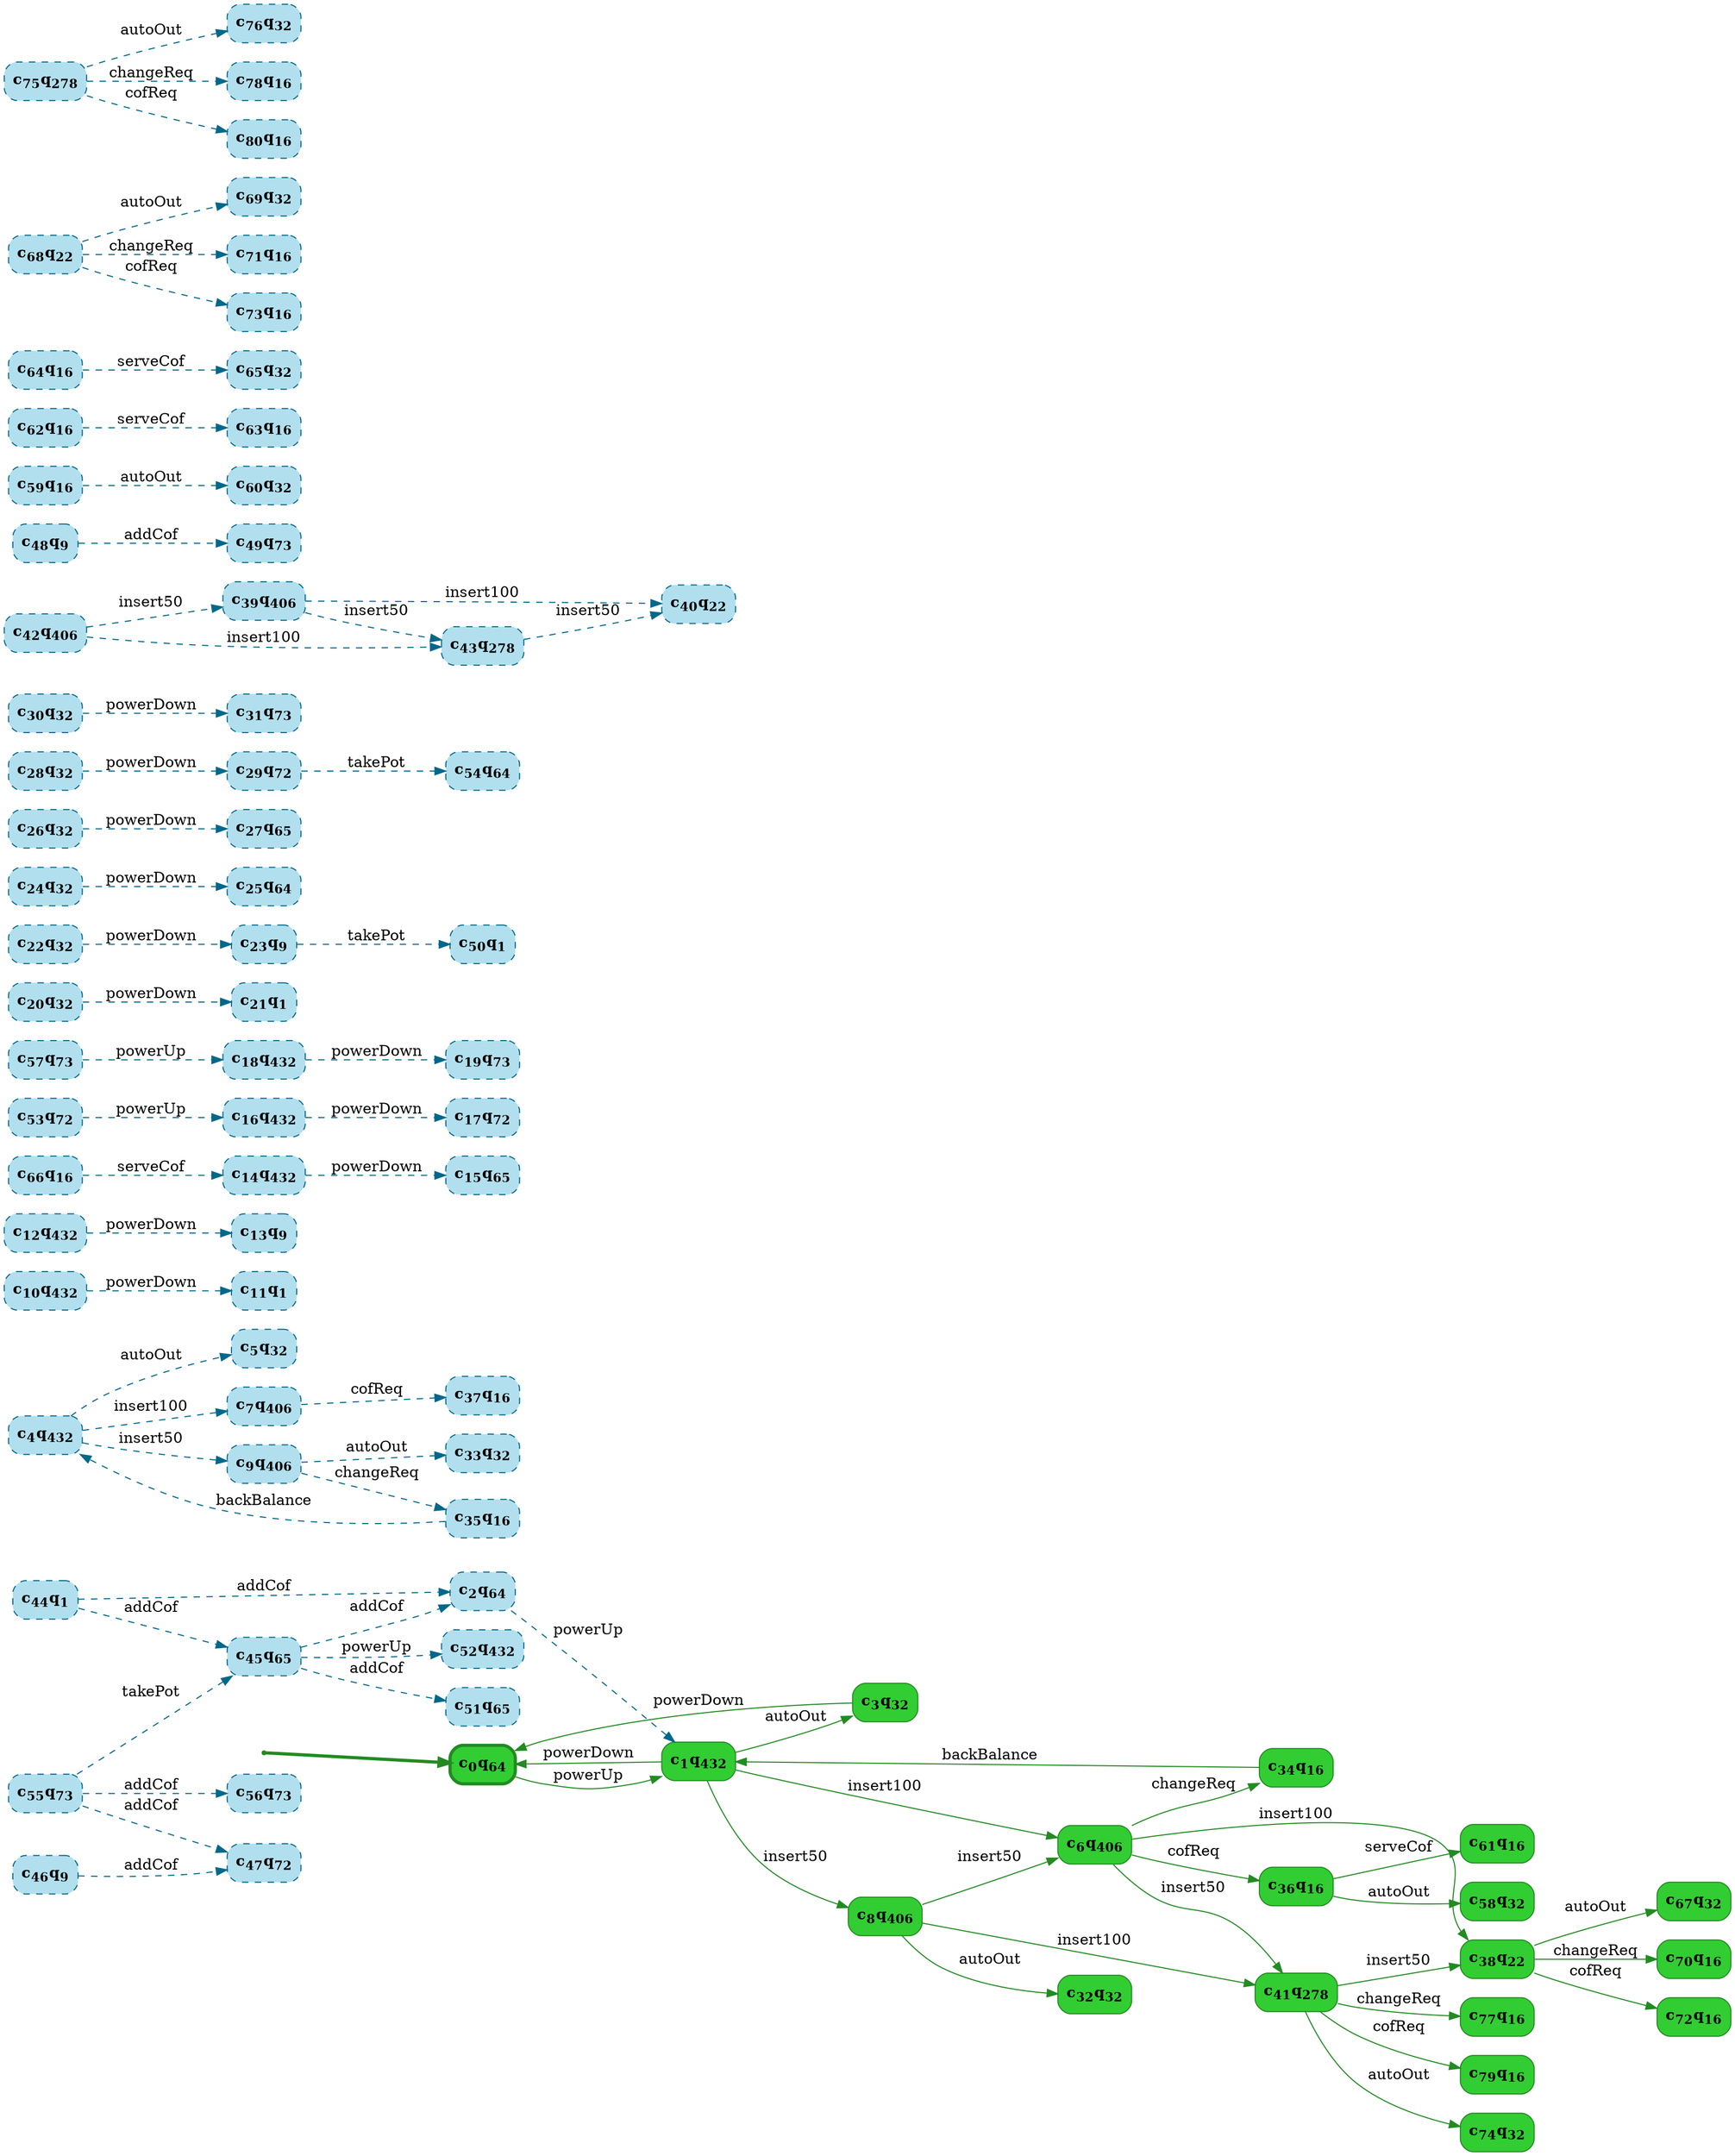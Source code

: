 digraph g {

	rankdir="LR"

	__invisible__[shape="point", color="forestgreen"]
	c0q64[label=<<b>c<sub>0</sub>q<sub>64</sub></b>>, shape="box", style="rounded, filled", fillcolor="limegreen", color="forestgreen", penwidth=3] // Initial
	c1q432[label=<<b>c<sub>1</sub>q<sub>432</sub></b>>, shape="box", style="rounded, filled", fillcolor="limegreen", color="forestgreen"]
	c3q32[label=<<b>c<sub>3</sub>q<sub>32</sub></b>>, shape="box", style="rounded, filled", fillcolor="limegreen", color="forestgreen"]
	c6q406[label=<<b>c<sub>6</sub>q<sub>406</sub></b>>, shape="box", style="rounded, filled", fillcolor="limegreen", color="forestgreen"]
	c34q16[label=<<b>c<sub>34</sub>q<sub>16</sub></b>>, shape="box", style="rounded, filled", fillcolor="limegreen", color="forestgreen"]
	c36q16[label=<<b>c<sub>36</sub>q<sub>16</sub></b>>, shape="box", style="rounded, filled", fillcolor="limegreen", color="forestgreen"]
	c58q32[label=<<b>c<sub>58</sub>q<sub>32</sub></b>>, shape="box", style="rounded, filled", fillcolor="limegreen", color="forestgreen"]
	c61q16[label=<<b>c<sub>61</sub>q<sub>16</sub></b>>, shape="box", style="rounded, filled", fillcolor="limegreen", color="forestgreen"]
	c38q22[label=<<b>c<sub>38</sub>q<sub>22</sub></b>>, shape="box", style="rounded, filled", fillcolor="limegreen", color="forestgreen"]
	c67q32[label=<<b>c<sub>67</sub>q<sub>32</sub></b>>, shape="box", style="rounded, filled", fillcolor="limegreen", color="forestgreen"]
	c70q16[label=<<b>c<sub>70</sub>q<sub>16</sub></b>>, shape="box", style="rounded, filled", fillcolor="limegreen", color="forestgreen"]
	c72q16[label=<<b>c<sub>72</sub>q<sub>16</sub></b>>, shape="box", style="rounded, filled", fillcolor="limegreen", color="forestgreen"]
	c41q278[label=<<b>c<sub>41</sub>q<sub>278</sub></b>>, shape="box", style="rounded, filled", fillcolor="limegreen", color="forestgreen"]
	c74q32[label=<<b>c<sub>74</sub>q<sub>32</sub></b>>, shape="box", style="rounded, filled", fillcolor="limegreen", color="forestgreen"]
	c77q16[label=<<b>c<sub>77</sub>q<sub>16</sub></b>>, shape="box", style="rounded, filled", fillcolor="limegreen", color="forestgreen"]
	c79q16[label=<<b>c<sub>79</sub>q<sub>16</sub></b>>, shape="box", style="rounded, filled", fillcolor="limegreen", color="forestgreen"]
	c8q406[label=<<b>c<sub>8</sub>q<sub>406</sub></b>>, shape="box", style="rounded, filled", fillcolor="limegreen", color="forestgreen"]
	c32q32[label=<<b>c<sub>32</sub>q<sub>32</sub></b>>, shape="box", style="rounded, filled", fillcolor="limegreen", color="forestgreen"]
	c2q64[label=<<b>c<sub>2</sub>q<sub>64</sub></b>>, shape="box", style="rounded, filled, dashed", fillcolor="lightblue2", color="deepskyblue4"]
	c4q432[label=<<b>c<sub>4</sub>q<sub>432</sub></b>>, shape="box", style="rounded, filled, dashed", fillcolor="lightblue2", color="deepskyblue4"]
	c5q32[label=<<b>c<sub>5</sub>q<sub>32</sub></b>>, shape="box", style="rounded, filled, dashed", fillcolor="lightblue2", color="deepskyblue4"]
	c7q406[label=<<b>c<sub>7</sub>q<sub>406</sub></b>>, shape="box", style="rounded, filled, dashed", fillcolor="lightblue2", color="deepskyblue4"]
	c9q406[label=<<b>c<sub>9</sub>q<sub>406</sub></b>>, shape="box", style="rounded, filled, dashed", fillcolor="lightblue2", color="deepskyblue4"]
	c10q432[label=<<b>c<sub>10</sub>q<sub>432</sub></b>>, shape="box", style="rounded, filled, dashed", fillcolor="lightblue2", color="deepskyblue4"]
	c11q1[label=<<b>c<sub>11</sub>q<sub>1</sub></b>>, shape="box", style="rounded, filled, dashed", fillcolor="lightblue2", color="deepskyblue4"]
	c12q432[label=<<b>c<sub>12</sub>q<sub>432</sub></b>>, shape="box", style="rounded, filled, dashed", fillcolor="lightblue2", color="deepskyblue4"]
	c13q9[label=<<b>c<sub>13</sub>q<sub>9</sub></b>>, shape="box", style="rounded, filled, dashed", fillcolor="lightblue2", color="deepskyblue4"]
	c14q432[label=<<b>c<sub>14</sub>q<sub>432</sub></b>>, shape="box", style="rounded, filled, dashed", fillcolor="lightblue2", color="deepskyblue4"]
	c15q65[label=<<b>c<sub>15</sub>q<sub>65</sub></b>>, shape="box", style="rounded, filled, dashed", fillcolor="lightblue2", color="deepskyblue4"]
	c16q432[label=<<b>c<sub>16</sub>q<sub>432</sub></b>>, shape="box", style="rounded, filled, dashed", fillcolor="lightblue2", color="deepskyblue4"]
	c17q72[label=<<b>c<sub>17</sub>q<sub>72</sub></b>>, shape="box", style="rounded, filled, dashed", fillcolor="lightblue2", color="deepskyblue4"]
	c18q432[label=<<b>c<sub>18</sub>q<sub>432</sub></b>>, shape="box", style="rounded, filled, dashed", fillcolor="lightblue2", color="deepskyblue4"]
	c19q73[label=<<b>c<sub>19</sub>q<sub>73</sub></b>>, shape="box", style="rounded, filled, dashed", fillcolor="lightblue2", color="deepskyblue4"]
	c20q32[label=<<b>c<sub>20</sub>q<sub>32</sub></b>>, shape="box", style="rounded, filled, dashed", fillcolor="lightblue2", color="deepskyblue4"]
	c21q1[label=<<b>c<sub>21</sub>q<sub>1</sub></b>>, shape="box", style="rounded, filled, dashed", fillcolor="lightblue2", color="deepskyblue4"]
	c22q32[label=<<b>c<sub>22</sub>q<sub>32</sub></b>>, shape="box", style="rounded, filled, dashed", fillcolor="lightblue2", color="deepskyblue4"]
	c23q9[label=<<b>c<sub>23</sub>q<sub>9</sub></b>>, shape="box", style="rounded, filled, dashed", fillcolor="lightblue2", color="deepskyblue4"]
	c24q32[label=<<b>c<sub>24</sub>q<sub>32</sub></b>>, shape="box", style="rounded, filled, dashed", fillcolor="lightblue2", color="deepskyblue4"]
	c25q64[label=<<b>c<sub>25</sub>q<sub>64</sub></b>>, shape="box", style="rounded, filled, dashed", fillcolor="lightblue2", color="deepskyblue4"]
	c26q32[label=<<b>c<sub>26</sub>q<sub>32</sub></b>>, shape="box", style="rounded, filled, dashed", fillcolor="lightblue2", color="deepskyblue4"]
	c27q65[label=<<b>c<sub>27</sub>q<sub>65</sub></b>>, shape="box", style="rounded, filled, dashed", fillcolor="lightblue2", color="deepskyblue4"]
	c28q32[label=<<b>c<sub>28</sub>q<sub>32</sub></b>>, shape="box", style="rounded, filled, dashed", fillcolor="lightblue2", color="deepskyblue4"]
	c29q72[label=<<b>c<sub>29</sub>q<sub>72</sub></b>>, shape="box", style="rounded, filled, dashed", fillcolor="lightblue2", color="deepskyblue4"]
	c30q32[label=<<b>c<sub>30</sub>q<sub>32</sub></b>>, shape="box", style="rounded, filled, dashed", fillcolor="lightblue2", color="deepskyblue4"]
	c31q73[label=<<b>c<sub>31</sub>q<sub>73</sub></b>>, shape="box", style="rounded, filled, dashed", fillcolor="lightblue2", color="deepskyblue4"]
	c33q32[label=<<b>c<sub>33</sub>q<sub>32</sub></b>>, shape="box", style="rounded, filled, dashed", fillcolor="lightblue2", color="deepskyblue4"]
	c35q16[label=<<b>c<sub>35</sub>q<sub>16</sub></b>>, shape="box", style="rounded, filled, dashed", fillcolor="lightblue2", color="deepskyblue4"]
	c37q16[label=<<b>c<sub>37</sub>q<sub>16</sub></b>>, shape="box", style="rounded, filled, dashed", fillcolor="lightblue2", color="deepskyblue4"]
	c39q406[label=<<b>c<sub>39</sub>q<sub>406</sub></b>>, shape="box", style="rounded, filled, dashed", fillcolor="lightblue2", color="deepskyblue4"]
	c40q22[label=<<b>c<sub>40</sub>q<sub>22</sub></b>>, shape="box", style="rounded, filled, dashed", fillcolor="lightblue2", color="deepskyblue4"]
	c42q406[label=<<b>c<sub>42</sub>q<sub>406</sub></b>>, shape="box", style="rounded, filled, dashed", fillcolor="lightblue2", color="deepskyblue4"]
	c43q278[label=<<b>c<sub>43</sub>q<sub>278</sub></b>>, shape="box", style="rounded, filled, dashed", fillcolor="lightblue2", color="deepskyblue4"]
	c44q1[label=<<b>c<sub>44</sub>q<sub>1</sub></b>>, shape="box", style="rounded, filled, dashed", fillcolor="lightblue2", color="deepskyblue4"]
	c45q65[label=<<b>c<sub>45</sub>q<sub>65</sub></b>>, shape="box", style="rounded, filled, dashed", fillcolor="lightblue2", color="deepskyblue4"]
	c46q9[label=<<b>c<sub>46</sub>q<sub>9</sub></b>>, shape="box", style="rounded, filled, dashed", fillcolor="lightblue2", color="deepskyblue4"]
	c47q72[label=<<b>c<sub>47</sub>q<sub>72</sub></b>>, shape="box", style="rounded, filled, dashed", fillcolor="lightblue2", color="deepskyblue4"]
	c48q9[label=<<b>c<sub>48</sub>q<sub>9</sub></b>>, shape="box", style="rounded, filled, dashed", fillcolor="lightblue2", color="deepskyblue4"]
	c49q73[label=<<b>c<sub>49</sub>q<sub>73</sub></b>>, shape="box", style="rounded, filled, dashed", fillcolor="lightblue2", color="deepskyblue4"]
	c50q1[label=<<b>c<sub>50</sub>q<sub>1</sub></b>>, shape="box", style="rounded, filled, dashed", fillcolor="lightblue2", color="deepskyblue4"]
	c51q65[label=<<b>c<sub>51</sub>q<sub>65</sub></b>>, shape="box", style="rounded, filled, dashed", fillcolor="lightblue2", color="deepskyblue4"]
	c52q432[label=<<b>c<sub>52</sub>q<sub>432</sub></b>>, shape="box", style="rounded, filled, dashed", fillcolor="lightblue2", color="deepskyblue4"]
	c53q72[label=<<b>c<sub>53</sub>q<sub>72</sub></b>>, shape="box", style="rounded, filled, dashed", fillcolor="lightblue2", color="deepskyblue4"]
	c54q64[label=<<b>c<sub>54</sub>q<sub>64</sub></b>>, shape="box", style="rounded, filled, dashed", fillcolor="lightblue2", color="deepskyblue4"]
	c55q73[label=<<b>c<sub>55</sub>q<sub>73</sub></b>>, shape="box", style="rounded, filled, dashed", fillcolor="lightblue2", color="deepskyblue4"]
	c56q73[label=<<b>c<sub>56</sub>q<sub>73</sub></b>>, shape="box", style="rounded, filled, dashed", fillcolor="lightblue2", color="deepskyblue4"]
	c57q73[label=<<b>c<sub>57</sub>q<sub>73</sub></b>>, shape="box", style="rounded, filled, dashed", fillcolor="lightblue2", color="deepskyblue4"]
	c59q16[label=<<b>c<sub>59</sub>q<sub>16</sub></b>>, shape="box", style="rounded, filled, dashed", fillcolor="lightblue2", color="deepskyblue4"]
	c60q32[label=<<b>c<sub>60</sub>q<sub>32</sub></b>>, shape="box", style="rounded, filled, dashed", fillcolor="lightblue2", color="deepskyblue4"]
	c62q16[label=<<b>c<sub>62</sub>q<sub>16</sub></b>>, shape="box", style="rounded, filled, dashed", fillcolor="lightblue2", color="deepskyblue4"]
	c63q16[label=<<b>c<sub>63</sub>q<sub>16</sub></b>>, shape="box", style="rounded, filled, dashed", fillcolor="lightblue2", color="deepskyblue4"]
	c64q16[label=<<b>c<sub>64</sub>q<sub>16</sub></b>>, shape="box", style="rounded, filled, dashed", fillcolor="lightblue2", color="deepskyblue4"]
	c65q32[label=<<b>c<sub>65</sub>q<sub>32</sub></b>>, shape="box", style="rounded, filled, dashed", fillcolor="lightblue2", color="deepskyblue4"]
	c66q16[label=<<b>c<sub>66</sub>q<sub>16</sub></b>>, shape="box", style="rounded, filled, dashed", fillcolor="lightblue2", color="deepskyblue4"]
	c68q22[label=<<b>c<sub>68</sub>q<sub>22</sub></b>>, shape="box", style="rounded, filled, dashed", fillcolor="lightblue2", color="deepskyblue4"]
	c69q32[label=<<b>c<sub>69</sub>q<sub>32</sub></b>>, shape="box", style="rounded, filled, dashed", fillcolor="lightblue2", color="deepskyblue4"]
	c71q16[label=<<b>c<sub>71</sub>q<sub>16</sub></b>>, shape="box", style="rounded, filled, dashed", fillcolor="lightblue2", color="deepskyblue4"]
	c73q16[label=<<b>c<sub>73</sub>q<sub>16</sub></b>>, shape="box", style="rounded, filled, dashed", fillcolor="lightblue2", color="deepskyblue4"]
	c75q278[label=<<b>c<sub>75</sub>q<sub>278</sub></b>>, shape="box", style="rounded, filled, dashed", fillcolor="lightblue2", color="deepskyblue4"]
	c76q32[label=<<b>c<sub>76</sub>q<sub>32</sub></b>>, shape="box", style="rounded, filled, dashed", fillcolor="lightblue2", color="deepskyblue4"]
	c78q16[label=<<b>c<sub>78</sub>q<sub>16</sub></b>>, shape="box", style="rounded, filled, dashed", fillcolor="lightblue2", color="deepskyblue4"]
	c80q16[label=<<b>c<sub>80</sub>q<sub>16</sub></b>>, shape="box", style="rounded, filled, dashed", fillcolor="lightblue2", color="deepskyblue4"]

	__invisible__ -> c0q64[penwidth=3, color="forestgreen"]
	c0q64 -> c1q432[label=<powerUp>, color="forestgreen"]
	c1q432 -> c3q32[label=<autoOut>, color="forestgreen"]
	c3q32 -> c0q64[label=<powerDown>, color="forestgreen"]
	c1q432 -> c6q406[label=<insert100>, color="forestgreen"]
	c6q406 -> c34q16[label=<changeReq>, color="forestgreen"]
	c34q16 -> c1q432[label=<backBalance>, color="forestgreen"]
	c6q406 -> c36q16[label=<cofReq>, color="forestgreen"]
	c36q16 -> c58q32[label=<autoOut>, color="forestgreen"]
	c36q16 -> c61q16[label=<serveCof>, color="forestgreen"]
	c6q406 -> c38q22[label=<insert100>, color="forestgreen"]
	c38q22 -> c67q32[label=<autoOut>, color="forestgreen"]
	c38q22 -> c70q16[label=<changeReq>, color="forestgreen"]
	c38q22 -> c72q16[label=<cofReq>, color="forestgreen"]
	c6q406 -> c41q278[label=<insert50>, color="forestgreen"]
	c41q278 -> c74q32[label=<autoOut>, color="forestgreen"]
	c41q278 -> c77q16[label=<changeReq>, color="forestgreen"]
	c41q278 -> c79q16[label=<cofReq>, color="forestgreen"]
	c41q278 -> c38q22[label=<insert50>, color="forestgreen"]
	c1q432 -> c8q406[label=<insert50>, color="forestgreen"]
	c8q406 -> c32q32[label=<autoOut>, color="forestgreen"]
	c8q406 -> c41q278[label=<insert100>, color="forestgreen"]
	c8q406 -> c6q406[label=<insert50>, color="forestgreen"]
	c1q432 -> c0q64[label=<powerDown>, color="forestgreen"]
	c2q64 -> c1q432[label=<powerUp>, color="deepskyblue4", style="dashed"]
	c4q432 -> c5q32[label=<autoOut>, color="deepskyblue4", style="dashed"]
	c4q432 -> c7q406[label=<insert100>, color="deepskyblue4", style="dashed"]
	c4q432 -> c9q406[label=<insert50>, color="deepskyblue4", style="dashed"]
	c10q432 -> c11q1[label=<powerDown>, color="deepskyblue4", style="dashed"]
	c12q432 -> c13q9[label=<powerDown>, color="deepskyblue4", style="dashed"]
	c14q432 -> c15q65[label=<powerDown>, color="deepskyblue4", style="dashed"]
	c16q432 -> c17q72[label=<powerDown>, color="deepskyblue4", style="dashed"]
	c18q432 -> c19q73[label=<powerDown>, color="deepskyblue4", style="dashed"]
	c20q32 -> c21q1[label=<powerDown>, color="deepskyblue4", style="dashed"]
	c22q32 -> c23q9[label=<powerDown>, color="deepskyblue4", style="dashed"]
	c24q32 -> c25q64[label=<powerDown>, color="deepskyblue4", style="dashed"]
	c26q32 -> c27q65[label=<powerDown>, color="deepskyblue4", style="dashed"]
	c28q32 -> c29q72[label=<powerDown>, color="deepskyblue4", style="dashed"]
	c30q32 -> c31q73[label=<powerDown>, color="deepskyblue4", style="dashed"]
	c9q406 -> c33q32[label=<autoOut>, color="deepskyblue4", style="dashed"]
	c9q406 -> c35q16[label=<changeReq>, color="deepskyblue4", style="dashed"]
	c7q406 -> c37q16[label=<cofReq>, color="deepskyblue4", style="dashed"]
	c39q406 -> c40q22[label=<insert100>, color="deepskyblue4", style="dashed"]
	c42q406 -> c43q278[label=<insert100>, color="deepskyblue4", style="dashed"]
	c42q406 -> c39q406[label=<insert50>, color="deepskyblue4", style="dashed"]
	c39q406 -> c43q278[label=<insert50>, color="deepskyblue4", style="dashed"]
	c44q1 -> c2q64[label=<addCof>, color="deepskyblue4", style="dashed"]
	c44q1 -> c45q65[label=<addCof>, color="deepskyblue4", style="dashed"]
	c46q9 -> c47q72[label=<addCof>, color="deepskyblue4", style="dashed"]
	c48q9 -> c49q73[label=<addCof>, color="deepskyblue4", style="dashed"]
	c23q9 -> c50q1[label=<takePot>, color="deepskyblue4", style="dashed"]
	c45q65 -> c51q65[label=<addCof>, color="deepskyblue4", style="dashed"]
	c45q65 -> c2q64[label=<addCof>, color="deepskyblue4", style="dashed"]
	c45q65 -> c52q432[label=<powerUp>, color="deepskyblue4", style="dashed"]
	c53q72 -> c16q432[label=<powerUp>, color="deepskyblue4", style="dashed"]
	c29q72 -> c54q64[label=<takePot>, color="deepskyblue4", style="dashed"]
	c55q73 -> c56q73[label=<addCof>, color="deepskyblue4", style="dashed"]
	c55q73 -> c47q72[label=<addCof>, color="deepskyblue4", style="dashed"]
	c57q73 -> c18q432[label=<powerUp>, color="deepskyblue4", style="dashed"]
	c55q73 -> c45q65[label=<takePot>, color="deepskyblue4", style="dashed"]
	c59q16 -> c60q32[label=<autoOut>, color="deepskyblue4", style="dashed"]
	c35q16 -> c4q432[label=<backBalance>, color="deepskyblue4", style="dashed"]
	c62q16 -> c63q16[label=<serveCof>, color="deepskyblue4", style="dashed"]
	c64q16 -> c65q32[label=<serveCof>, color="deepskyblue4", style="dashed"]
	c66q16 -> c14q432[label=<serveCof>, color="deepskyblue4", style="dashed"]
	c68q22 -> c69q32[label=<autoOut>, color="deepskyblue4", style="dashed"]
	c68q22 -> c71q16[label=<changeReq>, color="deepskyblue4", style="dashed"]
	c68q22 -> c73q16[label=<cofReq>, color="deepskyblue4", style="dashed"]
	c75q278 -> c76q32[label=<autoOut>, color="deepskyblue4", style="dashed"]
	c75q278 -> c78q16[label=<changeReq>, color="deepskyblue4", style="dashed"]
	c75q278 -> c80q16[label=<cofReq>, color="deepskyblue4", style="dashed"]
	c43q278 -> c40q22[label=<insert50>, color="deepskyblue4", style="dashed"]

}

